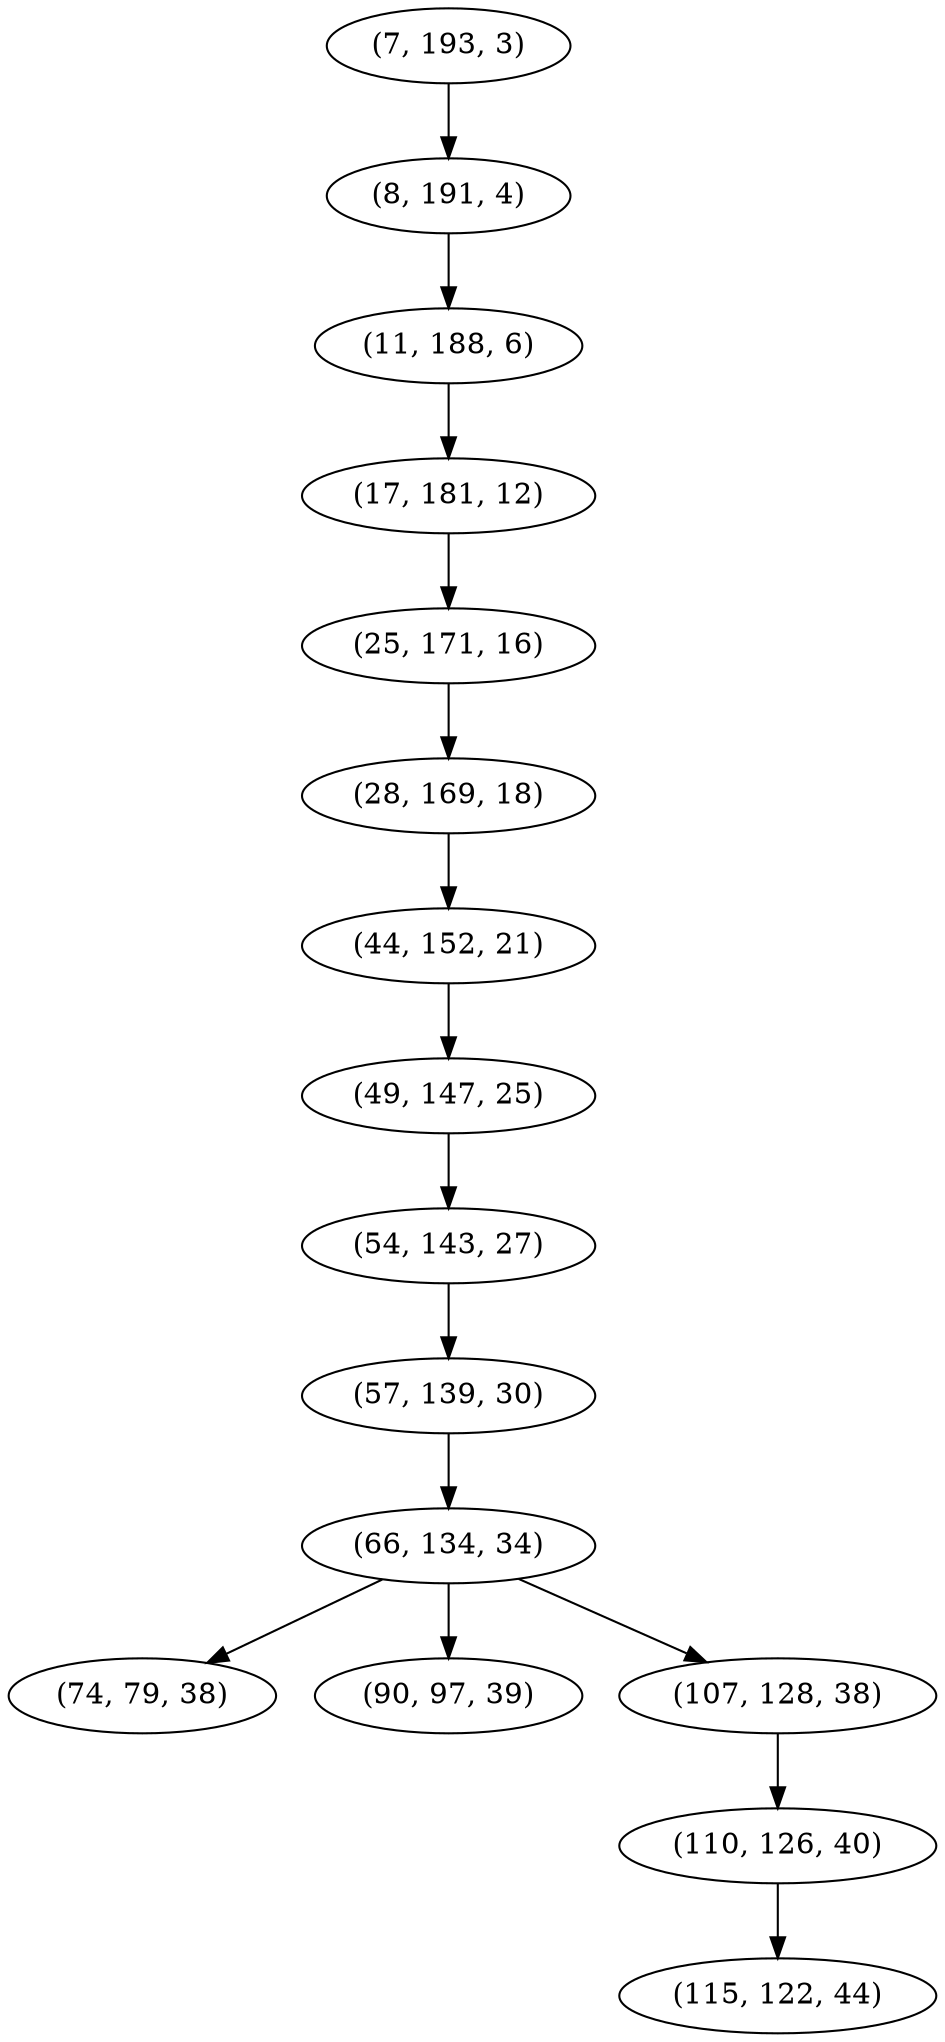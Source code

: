 digraph tree {
    "(7, 193, 3)";
    "(8, 191, 4)";
    "(11, 188, 6)";
    "(17, 181, 12)";
    "(25, 171, 16)";
    "(28, 169, 18)";
    "(44, 152, 21)";
    "(49, 147, 25)";
    "(54, 143, 27)";
    "(57, 139, 30)";
    "(66, 134, 34)";
    "(74, 79, 38)";
    "(90, 97, 39)";
    "(107, 128, 38)";
    "(110, 126, 40)";
    "(115, 122, 44)";
    "(7, 193, 3)" -> "(8, 191, 4)";
    "(8, 191, 4)" -> "(11, 188, 6)";
    "(11, 188, 6)" -> "(17, 181, 12)";
    "(17, 181, 12)" -> "(25, 171, 16)";
    "(25, 171, 16)" -> "(28, 169, 18)";
    "(28, 169, 18)" -> "(44, 152, 21)";
    "(44, 152, 21)" -> "(49, 147, 25)";
    "(49, 147, 25)" -> "(54, 143, 27)";
    "(54, 143, 27)" -> "(57, 139, 30)";
    "(57, 139, 30)" -> "(66, 134, 34)";
    "(66, 134, 34)" -> "(74, 79, 38)";
    "(66, 134, 34)" -> "(90, 97, 39)";
    "(66, 134, 34)" -> "(107, 128, 38)";
    "(107, 128, 38)" -> "(110, 126, 40)";
    "(110, 126, 40)" -> "(115, 122, 44)";
}

